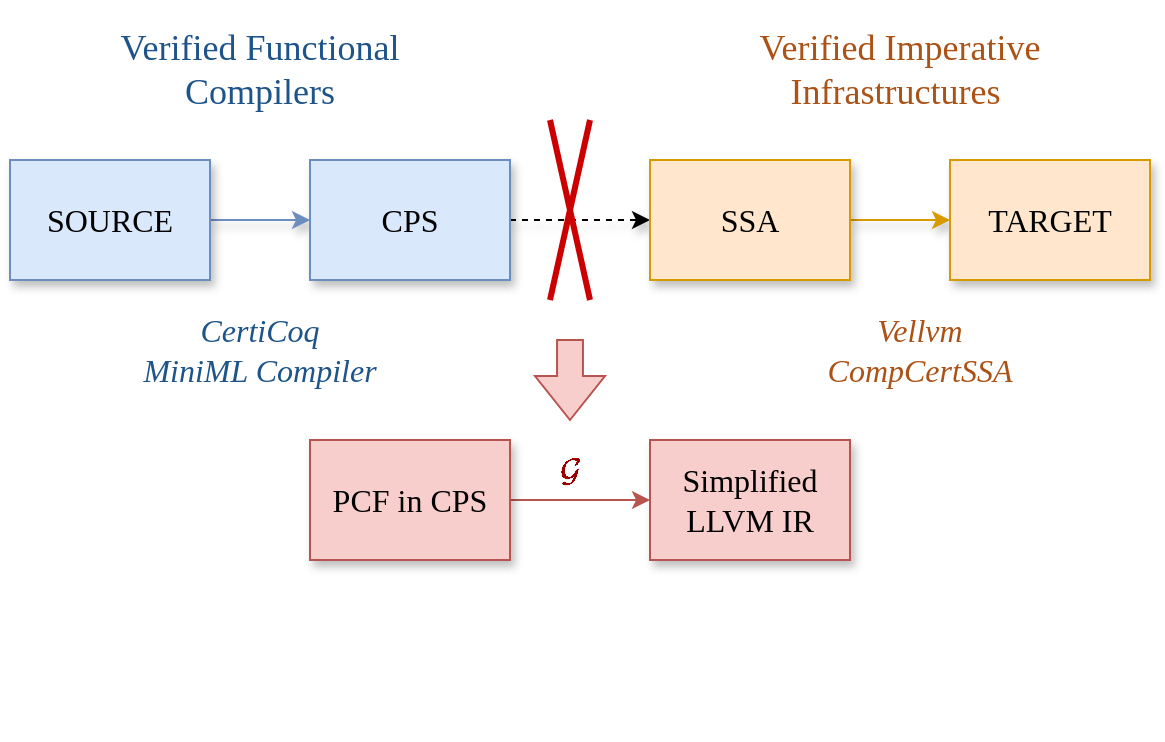 <mxfile version="21.3.8" type="github">
  <diagram name="第 1 页" id="lPP_x6cyo0iez9X2lXzU">
    <mxGraphModel dx="1306" dy="686" grid="1" gridSize="10" guides="1" tooltips="1" connect="1" arrows="1" fold="1" page="1" pageScale="1" pageWidth="827" pageHeight="1169" math="1" shadow="0">
      <root>
        <mxCell id="0" />
        <mxCell id="1" parent="0" />
        <mxCell id="buMhi8qow5tfLO_RZPMC-3" value="" style="edgeStyle=orthogonalEdgeStyle;rounded=0;orthogonalLoop=1;jettySize=auto;html=1;shadow=1;fillColor=#dae8fc;strokeColor=#6c8ebf;" parent="1" source="buMhi8qow5tfLO_RZPMC-1" target="buMhi8qow5tfLO_RZPMC-2" edge="1">
          <mxGeometry relative="1" as="geometry" />
        </mxCell>
        <mxCell id="buMhi8qow5tfLO_RZPMC-1" value="&lt;font style=&quot;font-size: 16px;&quot; face=&quot;Times New Roman&quot;&gt;SOURCE&lt;/font&gt;" style="rounded=0;whiteSpace=wrap;html=1;shadow=1;fillColor=#dae8fc;strokeColor=#6c8ebf;" parent="1" vertex="1">
          <mxGeometry x="140" y="280" width="100" height="60" as="geometry" />
        </mxCell>
        <mxCell id="buMhi8qow5tfLO_RZPMC-5" value="" style="edgeStyle=orthogonalEdgeStyle;rounded=0;orthogonalLoop=1;jettySize=auto;html=1;dashed=1;shadow=1;" parent="1" source="buMhi8qow5tfLO_RZPMC-2" target="buMhi8qow5tfLO_RZPMC-4" edge="1">
          <mxGeometry relative="1" as="geometry" />
        </mxCell>
        <mxCell id="buMhi8qow5tfLO_RZPMC-2" value="&lt;span style=&quot;color: rgb(0, 0, 0); font-family: &amp;quot;Times New Roman&amp;quot;; font-size: 16px; font-style: normal; font-variant-ligatures: normal; font-variant-caps: normal; font-weight: 400; letter-spacing: normal; orphans: 2; text-align: center; text-indent: 0px; text-transform: none; widows: 2; word-spacing: 0px; -webkit-text-stroke-width: 0px; text-decoration-thickness: initial; text-decoration-style: initial; text-decoration-color: initial; float: none; display: inline !important;&quot;&gt;CPS&lt;/span&gt;" style="rounded=0;whiteSpace=wrap;html=1;shadow=1;fillColor=#dae8fc;strokeColor=#6c8ebf;labelBackgroundColor=none;" parent="1" vertex="1">
          <mxGeometry x="290" y="280" width="100" height="60" as="geometry" />
        </mxCell>
        <mxCell id="buMhi8qow5tfLO_RZPMC-7" value="" style="edgeStyle=orthogonalEdgeStyle;rounded=0;orthogonalLoop=1;jettySize=auto;html=1;shadow=1;fillColor=#ffe6cc;strokeColor=#d79b00;" parent="1" source="buMhi8qow5tfLO_RZPMC-4" target="buMhi8qow5tfLO_RZPMC-6" edge="1">
          <mxGeometry relative="1" as="geometry" />
        </mxCell>
        <mxCell id="buMhi8qow5tfLO_RZPMC-4" value="&lt;span style=&quot;color: rgb(0, 0, 0); font-family: &amp;quot;Times New Roman&amp;quot;; font-size: 16px; font-style: normal; font-variant-ligatures: normal; font-variant-caps: normal; font-weight: 400; letter-spacing: normal; orphans: 2; text-align: center; text-indent: 0px; text-transform: none; widows: 2; word-spacing: 0px; -webkit-text-stroke-width: 0px; text-decoration-thickness: initial; text-decoration-style: initial; text-decoration-color: initial; float: none; display: inline !important;&quot;&gt;SSA&lt;/span&gt;" style="rounded=0;whiteSpace=wrap;html=1;shadow=1;fillColor=#ffe6cc;strokeColor=#d79b00;labelBackgroundColor=none;" parent="1" vertex="1">
          <mxGeometry x="460" y="280" width="100" height="60" as="geometry" />
        </mxCell>
        <mxCell id="buMhi8qow5tfLO_RZPMC-6" value="&lt;span style=&quot;color: rgb(0, 0, 0); font-family: &amp;quot;Times New Roman&amp;quot;; font-size: 16px; font-style: normal; font-variant-ligatures: normal; font-variant-caps: normal; font-weight: 400; letter-spacing: normal; orphans: 2; text-align: center; text-indent: 0px; text-transform: none; widows: 2; word-spacing: 0px; -webkit-text-stroke-width: 0px; text-decoration-thickness: initial; text-decoration-style: initial; text-decoration-color: initial; float: none; display: inline !important;&quot;&gt;TARGET&lt;/span&gt;" style="rounded=0;whiteSpace=wrap;html=1;shadow=1;fillColor=#ffe6cc;strokeColor=#d79b00;labelBackgroundColor=none;" parent="1" vertex="1">
          <mxGeometry x="610" y="280" width="100" height="60" as="geometry" />
        </mxCell>
        <mxCell id="buMhi8qow5tfLO_RZPMC-8" value="&lt;font color=&quot;#1e548a&quot; style=&quot;font-size: 18px;&quot; face=&quot;Times New Roman&quot;&gt;Verified Functional Compilers&lt;/font&gt;" style="text;html=1;strokeColor=none;fillColor=none;align=center;verticalAlign=middle;whiteSpace=wrap;rounded=0;" parent="1" vertex="1">
          <mxGeometry x="180" y="200" width="170" height="70" as="geometry" />
        </mxCell>
        <mxCell id="buMhi8qow5tfLO_RZPMC-9" value="&lt;font color=&quot;#ab5216&quot; style=&quot;font-size: 18px;&quot; face=&quot;Times New Roman&quot;&gt;Verified Imperative Infrastructures&amp;nbsp;&lt;/font&gt;" style="text;html=1;strokeColor=none;fillColor=none;align=center;verticalAlign=middle;whiteSpace=wrap;rounded=0;" parent="1" vertex="1">
          <mxGeometry x="500" y="200" width="170" height="70" as="geometry" />
        </mxCell>
        <mxCell id="buMhi8qow5tfLO_RZPMC-10" value="&lt;font color=&quot;#1e548a&quot; style=&quot;font-size: 16px;&quot; face=&quot;Times New Roman&quot;&gt;&lt;i&gt;CertiCoq&lt;br&gt;MiniML Compiler&lt;/i&gt;&lt;/font&gt;" style="text;html=1;strokeColor=none;fillColor=none;align=center;verticalAlign=middle;whiteSpace=wrap;rounded=0;" parent="1" vertex="1">
          <mxGeometry x="145" y="340" width="240" height="70" as="geometry" />
        </mxCell>
        <mxCell id="buMhi8qow5tfLO_RZPMC-11" value="&lt;font color=&quot;#ab5216&quot; style=&quot;font-size: 16px;&quot; face=&quot;Times New Roman&quot;&gt;&lt;i&gt;Vellvm&lt;br&gt;CompCertSSA&lt;/i&gt;&lt;/font&gt;" style="text;html=1;strokeColor=none;fillColor=none;align=center;verticalAlign=middle;whiteSpace=wrap;rounded=0;" parent="1" vertex="1">
          <mxGeometry x="480" y="340" width="230" height="70" as="geometry" />
        </mxCell>
        <mxCell id="buMhi8qow5tfLO_RZPMC-13" value="" style="endArrow=none;html=1;rounded=0;fillColor=#e51400;strokeColor=#CC0000;strokeWidth=3;" parent="1" edge="1">
          <mxGeometry width="50" height="50" relative="1" as="geometry">
            <mxPoint x="410" y="260" as="sourcePoint" />
            <mxPoint x="430" y="350" as="targetPoint" />
          </mxGeometry>
        </mxCell>
        <mxCell id="buMhi8qow5tfLO_RZPMC-14" value="" style="endArrow=none;html=1;rounded=0;fillColor=#e51400;strokeColor=#CC0000;strokeWidth=3;" parent="1" edge="1">
          <mxGeometry width="50" height="50" relative="1" as="geometry">
            <mxPoint x="430" y="260" as="sourcePoint" />
            <mxPoint x="410" y="350" as="targetPoint" />
          </mxGeometry>
        </mxCell>
        <mxCell id="buMhi8qow5tfLO_RZPMC-15" value="" style="html=1;shadow=0;dashed=0;align=center;verticalAlign=middle;shape=mxgraph.arrows2.arrow;dy=0.63;dx=22;direction=south;notch=0;fillColor=#f8cecc;strokeColor=#b85450;" parent="1" vertex="1">
          <mxGeometry x="402.5" y="370" width="35" height="40" as="geometry" />
        </mxCell>
        <mxCell id="buMhi8qow5tfLO_RZPMC-18" value="" style="edgeStyle=orthogonalEdgeStyle;rounded=0;orthogonalLoop=1;jettySize=auto;html=1;fillColor=#f8cecc;strokeColor=#b85450;" parent="1" source="buMhi8qow5tfLO_RZPMC-16" target="buMhi8qow5tfLO_RZPMC-17" edge="1">
          <mxGeometry relative="1" as="geometry" />
        </mxCell>
        <mxCell id="buMhi8qow5tfLO_RZPMC-16" value="&lt;span style=&quot;color: rgb(0, 0, 0); font-family: &amp;quot;Times New Roman&amp;quot;; font-size: 16px; font-style: normal; font-variant-ligatures: normal; font-variant-caps: normal; font-weight: 400; letter-spacing: normal; orphans: 2; text-align: center; text-indent: 0px; text-transform: none; widows: 2; word-spacing: 0px; -webkit-text-stroke-width: 0px; text-decoration-thickness: initial; text-decoration-style: initial; text-decoration-color: initial; float: none; display: inline !important;&quot;&gt;PCF in CPS&lt;/span&gt;" style="rounded=0;whiteSpace=wrap;html=1;shadow=1;fillColor=#f8cecc;strokeColor=#b85450;labelBackgroundColor=none;" parent="1" vertex="1">
          <mxGeometry x="290" y="420" width="100" height="60" as="geometry" />
        </mxCell>
        <mxCell id="f7-TJBNnsmvPuAk-Daox-8" value="" style="edgeStyle=orthogonalEdgeStyle;rounded=0;orthogonalLoop=1;jettySize=auto;html=1;fontColor=none;noLabel=1;shadow=0;strokeColor=none;" edge="1" parent="1" source="buMhi8qow5tfLO_RZPMC-17" target="f7-TJBNnsmvPuAk-Daox-7">
          <mxGeometry relative="1" as="geometry" />
        </mxCell>
        <mxCell id="buMhi8qow5tfLO_RZPMC-17" value="&lt;font face=&quot;Times New Roman&quot;&gt;&lt;span style=&quot;font-size: 16px;&quot;&gt;Simplified LLVM IR&lt;/span&gt;&lt;/font&gt;" style="rounded=0;whiteSpace=wrap;html=1;shadow=1;fillColor=#f8cecc;strokeColor=#b85450;labelBackgroundColor=none;" parent="1" vertex="1">
          <mxGeometry x="460" y="420" width="100" height="60" as="geometry" />
        </mxCell>
        <mxCell id="JksP4Xf4aLS9SCuGicCJ-13" value="&lt;font color=&quot;#990000&quot; style=&quot;font-size: 16px;&quot; face=&quot;Times New Roman&quot;&gt;$$\mathcal{G}$$&lt;/font&gt;" style="text;html=1;strokeColor=none;fillColor=none;align=center;verticalAlign=middle;whiteSpace=wrap;rounded=0;" parent="1" vertex="1">
          <mxGeometry x="385" y="420" width="70" height="30" as="geometry" />
        </mxCell>
        <mxCell id="f7-TJBNnsmvPuAk-Daox-2" value="PCF" style="rounded=0;whiteSpace=wrap;html=1;labelBackgroundColor=none;fontFamily=Times New Roman;fontSize=16;shadow=0;strokeColor=none;fontColor=#FFFFFF;" vertex="1" parent="1">
          <mxGeometry x="140" y="420" width="100" height="60" as="geometry" />
        </mxCell>
        <mxCell id="f7-TJBNnsmvPuAk-Daox-4" value="" style="endArrow=classic;html=1;rounded=0;exitX=1;exitY=0.5;exitDx=0;exitDy=0;entryX=0;entryY=0.5;entryDx=0;entryDy=0;strokeColor=none;shadow=0;fontColor=#FFFFFF;" edge="1" parent="1" source="f7-TJBNnsmvPuAk-Daox-2" target="buMhi8qow5tfLO_RZPMC-16">
          <mxGeometry width="50" height="50" relative="1" as="geometry">
            <mxPoint x="350" y="490" as="sourcePoint" />
            <mxPoint x="400" y="440" as="targetPoint" />
          </mxGeometry>
        </mxCell>
        <mxCell id="f7-TJBNnsmvPuAk-Daox-6" value="" style="edgeStyle=orthogonalEdgeStyle;rounded=0;orthogonalLoop=1;jettySize=auto;html=1;strokeColor=none;shadow=0;fontColor=#FFFFFF;" edge="1" parent="1" source="f7-TJBNnsmvPuAk-Daox-5" target="f7-TJBNnsmvPuAk-Daox-2">
          <mxGeometry relative="1" as="geometry" />
        </mxCell>
        <mxCell id="f7-TJBNnsmvPuAk-Daox-5" value="PCF Program &lt;br&gt;Text" style="rounded=0;whiteSpace=wrap;html=1;labelBackgroundColor=none;fontFamily=Times New Roman;fontSize=16;shadow=0;strokeColor=none;fontColor=#FFFFFF;" vertex="1" parent="1">
          <mxGeometry x="140" y="510" width="100" height="60" as="geometry" />
        </mxCell>
        <mxCell id="f7-TJBNnsmvPuAk-Daox-11" value="" style="edgeStyle=orthogonalEdgeStyle;rounded=0;orthogonalLoop=1;jettySize=auto;html=1;fontColor=none;noLabel=1;shadow=0;strokeColor=none;" edge="1" parent="1" source="f7-TJBNnsmvPuAk-Daox-7" target="f7-TJBNnsmvPuAk-Daox-9">
          <mxGeometry relative="1" as="geometry" />
        </mxCell>
        <mxCell id="f7-TJBNnsmvPuAk-Daox-7" value="Vellvm &lt;br&gt;LLVM IR&amp;nbsp;" style="rounded=0;whiteSpace=wrap;html=1;labelBackgroundColor=none;fontFamily=Times New Roman;fontSize=16;shadow=0;noLabel=1;strokeColor=none;" vertex="1" parent="1">
          <mxGeometry x="610" y="420" width="100" height="60" as="geometry" />
        </mxCell>
        <mxCell id="f7-TJBNnsmvPuAk-Daox-9" value="LLVM IR &lt;br&gt;Text" style="rounded=0;whiteSpace=wrap;html=1;labelBackgroundColor=none;fontFamily=Times New Roman;fontSize=16;shadow=0;noLabel=1;strokeColor=none;" vertex="1" parent="1">
          <mxGeometry x="610" y="510" width="100" height="60" as="geometry" />
        </mxCell>
      </root>
    </mxGraphModel>
  </diagram>
</mxfile>
